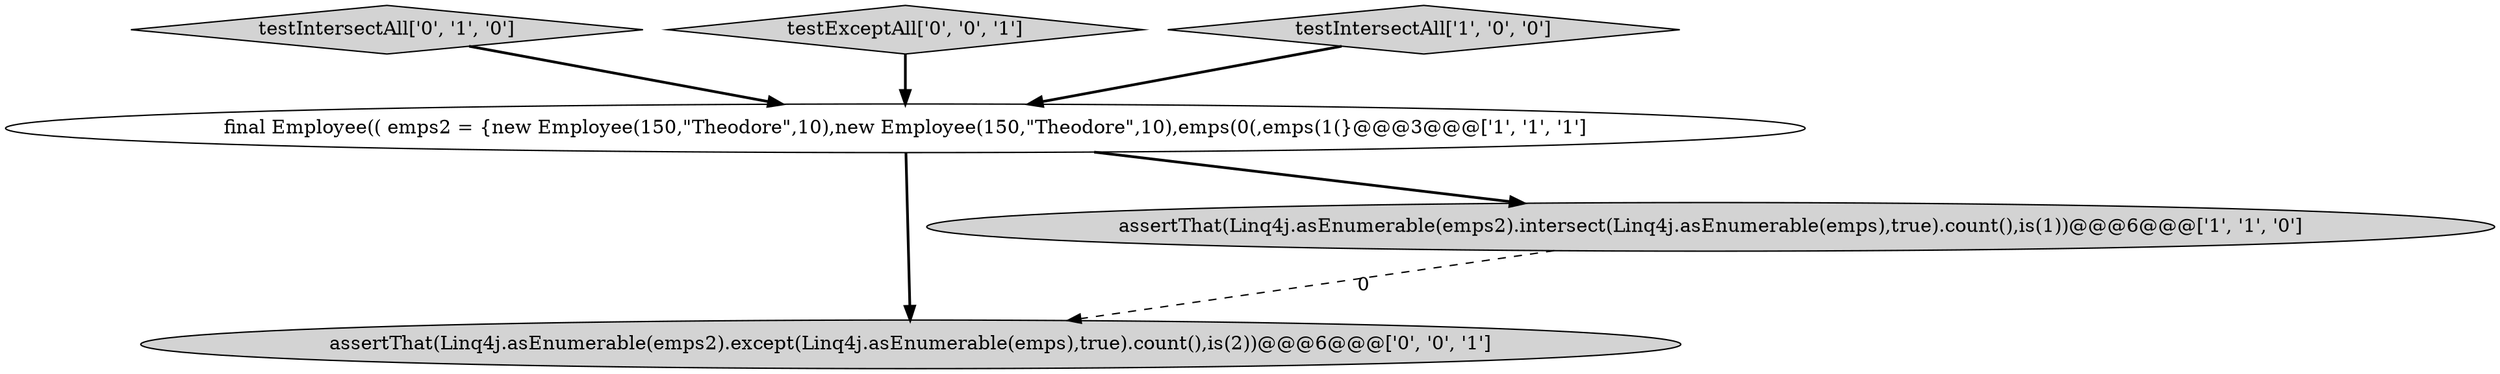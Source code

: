 digraph {
4 [style = filled, label = "assertThat(Linq4j.asEnumerable(emps2).except(Linq4j.asEnumerable(emps),true).count(),is(2))@@@6@@@['0', '0', '1']", fillcolor = lightgray, shape = ellipse image = "AAA0AAABBB3BBB"];
0 [style = filled, label = "assertThat(Linq4j.asEnumerable(emps2).intersect(Linq4j.asEnumerable(emps),true).count(),is(1))@@@6@@@['1', '1', '0']", fillcolor = lightgray, shape = ellipse image = "AAA0AAABBB1BBB"];
3 [style = filled, label = "testIntersectAll['0', '1', '0']", fillcolor = lightgray, shape = diamond image = "AAA0AAABBB2BBB"];
1 [style = filled, label = "final Employee(( emps2 = {new Employee(150,\"Theodore\",10),new Employee(150,\"Theodore\",10),emps(0(,emps(1(}@@@3@@@['1', '1', '1']", fillcolor = white, shape = ellipse image = "AAA0AAABBB1BBB"];
5 [style = filled, label = "testExceptAll['0', '0', '1']", fillcolor = lightgray, shape = diamond image = "AAA0AAABBB3BBB"];
2 [style = filled, label = "testIntersectAll['1', '0', '0']", fillcolor = lightgray, shape = diamond image = "AAA0AAABBB1BBB"];
5->1 [style = bold, label=""];
1->4 [style = bold, label=""];
0->4 [style = dashed, label="0"];
1->0 [style = bold, label=""];
3->1 [style = bold, label=""];
2->1 [style = bold, label=""];
}
